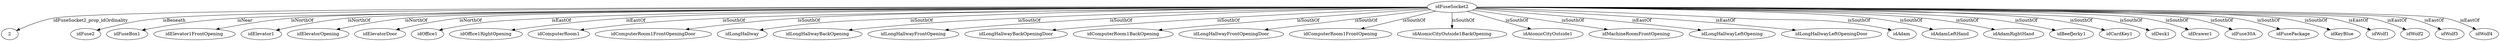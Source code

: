strict digraph  {
idFuseSocket2 [node_type=entity_node];
2 [node_type=property_node];
idFuse2 [node_type=entity_node];
idFuseBox1 [node_type=entity_node];
idElevator1FrontOpening [node_type=entity_node];
idElevator1 [node_type=entity_node];
idElevatorOpening [node_type=entity_node];
idElevatorDoor [node_type=entity_node];
idOffice1 [node_type=entity_node];
idOffice1RightOpening [node_type=entity_node];
idComputerRoom1 [node_type=entity_node];
idComputerRoom1FrontOpeningDoor [node_type=entity_node];
idLongHallway [node_type=entity_node];
idLongHallwayBackOpening [node_type=entity_node];
idLongHallwayFrontOpening [node_type=entity_node];
idLongHallwayBackOpeningDoor [node_type=entity_node];
idComputerRoom1BackOpening [node_type=entity_node];
idLongHallwayFrontOpeningDoor [node_type=entity_node];
idComputerRoom1FrontOpening [node_type=entity_node];
idAtomicCityOutside1BackOpening [node_type=entity_node];
idAtomicCityOutside1 [node_type=entity_node];
idMachineRoomFrontOpening [node_type=entity_node];
idLongHallwayLeftOpening [node_type=entity_node];
idLongHallwayLeftOpeningDoor [node_type=entity_node];
idAdam [node_type=entity_node];
idAdamLeftHand [node_type=entity_node];
idAdamRightHand [node_type=entity_node];
idBeefJerky1 [node_type=entity_node];
idCardKey1 [node_type=entity_node];
idDesk1 [node_type=entity_node];
idDrawer1 [node_type=entity_node];
idFuse30A [node_type=entity_node];
idFusePackage [node_type=entity_node];
idKeyBlue [node_type=entity_node];
idWolf1 [node_type=entity_node];
idWolf2 [node_type=entity_node];
idWolf3 [node_type=entity_node];
idWolf4 [node_type=entity_node];
idFuseSocket2 -> 2  [edge_type=property, label=idFuseSocket2_prop_idOrdinality];
idFuseSocket2 -> idFuse2  [edge_type=relationship, label=isBeneath];
idFuseSocket2 -> idFuseBox1  [edge_type=relationship, label=isNear];
idFuseSocket2 -> idElevator1FrontOpening  [edge_type=relationship, label=isNorthOf];
idFuseSocket2 -> idElevator1  [edge_type=relationship, label=isNorthOf];
idFuseSocket2 -> idElevatorOpening  [edge_type=relationship, label=isNorthOf];
idFuseSocket2 -> idElevatorDoor  [edge_type=relationship, label=isNorthOf];
idFuseSocket2 -> idOffice1  [edge_type=relationship, label=isEastOf];
idFuseSocket2 -> idOffice1RightOpening  [edge_type=relationship, label=isEastOf];
idFuseSocket2 -> idComputerRoom1  [edge_type=relationship, label=isSouthOf];
idFuseSocket2 -> idComputerRoom1FrontOpeningDoor  [edge_type=relationship, label=isSouthOf];
idFuseSocket2 -> idLongHallway  [edge_type=relationship, label=isSouthOf];
idFuseSocket2 -> idLongHallwayBackOpening  [edge_type=relationship, label=isSouthOf];
idFuseSocket2 -> idLongHallwayFrontOpening  [edge_type=relationship, label=isSouthOf];
idFuseSocket2 -> idLongHallwayBackOpeningDoor  [edge_type=relationship, label=isSouthOf];
idFuseSocket2 -> idComputerRoom1BackOpening  [edge_type=relationship, label=isSouthOf];
idFuseSocket2 -> idLongHallwayFrontOpeningDoor  [edge_type=relationship, label=isSouthOf];
idFuseSocket2 -> idComputerRoom1FrontOpening  [edge_type=relationship, label=isSouthOf];
idFuseSocket2 -> idAtomicCityOutside1BackOpening  [edge_type=relationship, label=isSouthOf];
idFuseSocket2 -> idAtomicCityOutside1  [edge_type=relationship, label=isSouthOf];
idFuseSocket2 -> idMachineRoomFrontOpening  [edge_type=relationship, label=isSouthOf];
idFuseSocket2 -> idLongHallwayLeftOpening  [edge_type=relationship, label=isEastOf];
idFuseSocket2 -> idLongHallwayLeftOpeningDoor  [edge_type=relationship, label=isEastOf];
idFuseSocket2 -> idAdam  [edge_type=relationship, label=isSouthOf];
idFuseSocket2 -> idAdamLeftHand  [edge_type=relationship, label=isSouthOf];
idFuseSocket2 -> idAdamRightHand  [edge_type=relationship, label=isSouthOf];
idFuseSocket2 -> idBeefJerky1  [edge_type=relationship, label=isSouthOf];
idFuseSocket2 -> idCardKey1  [edge_type=relationship, label=isSouthOf];
idFuseSocket2 -> idDesk1  [edge_type=relationship, label=isSouthOf];
idFuseSocket2 -> idDrawer1  [edge_type=relationship, label=isSouthOf];
idFuseSocket2 -> idFuse30A  [edge_type=relationship, label=isSouthOf];
idFuseSocket2 -> idFusePackage  [edge_type=relationship, label=isSouthOf];
idFuseSocket2 -> idKeyBlue  [edge_type=relationship, label=isSouthOf];
idFuseSocket2 -> idWolf1  [edge_type=relationship, label=isEastOf];
idFuseSocket2 -> idWolf2  [edge_type=relationship, label=isEastOf];
idFuseSocket2 -> idWolf3  [edge_type=relationship, label=isEastOf];
idFuseSocket2 -> idWolf4  [edge_type=relationship, label=isEastOf];
}
